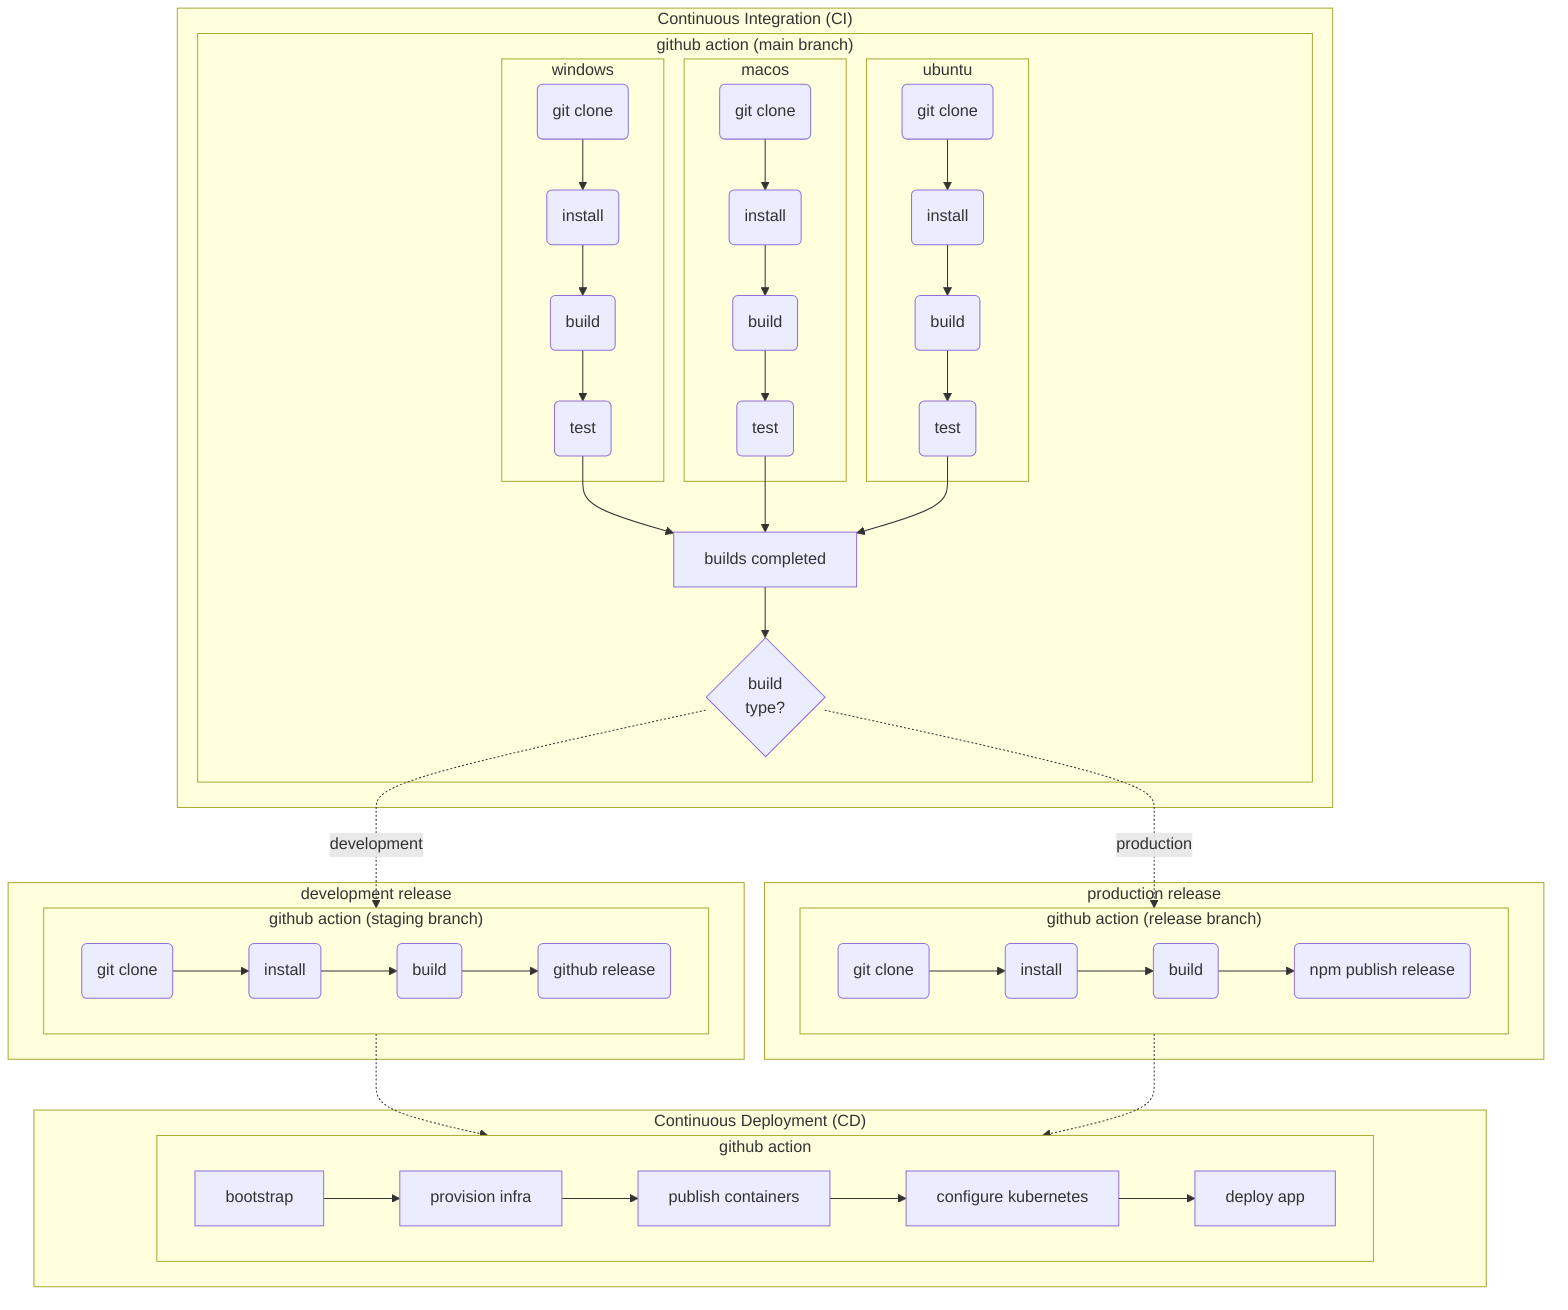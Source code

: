 flowchart TD
subgraph B ["Continuous Integration (CI)"]
    subgraph B0["github action (main branch)"]
      subgraph B1[windows]
        B10(git clone) --> B11
        B11(install) --> B12
        B12(build) --> B13(test)
      end
      subgraph B2[macos]
        B20(git clone) --> B21
        B21(install) --> B22
        B22(build) --> B23(test)
      end
      subgraph B3[ubuntu]
        B30(git clone) --> B31
        B31(install) --> B32
        B32(build) --> B33(test)
      end
      B4[builds completed]
      B5{build<br>type?}
      B13 --> B4
      B23 --> B4
      B33 --> B4
      B4 --> B5
    end
end
B5 .-> |development|C1
B5 .-> |production|D1
subgraph C ["development release"]
    subgraph C1["github action (staging branch)"]
      C10(git clone) --> C11(install)
      C11 --> C12(build)
      C12 --> C13(github release)
    end
end
subgraph D ["production release"]
    subgraph D1["github action (release branch)"]
      D10(git clone) --> D11(install)
      D11 --> D12(build)
      D12 --> D13(npm publish release)
    end
    D1[npm publish]
end
C1 .-> F0
D1 .-> F0
subgraph F["Continuous Deployment (CD)"]
    subgraph F0["github action"]
    F1["bootstrap"]
    F2["provision infra"]
    F3["publish containers"]
    F4["configure kubernetes"]
    F5["deploy app"]
    F1 --> F2
    F2 --> F3
    F3 --> F4
    F4 --> F5
    end
end